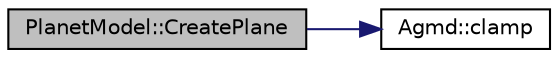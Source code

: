 digraph "PlanetModel::CreatePlane"
{
  edge [fontname="Helvetica",fontsize="10",labelfontname="Helvetica",labelfontsize="10"];
  node [fontname="Helvetica",fontsize="10",shape=record];
  rankdir="LR";
  Node1 [label="PlanetModel::CreatePlane",height=0.2,width=0.4,color="black", fillcolor="grey75", style="filled" fontcolor="black"];
  Node1 -> Node2 [color="midnightblue",fontsize="10",style="solid"];
  Node2 [label="Agmd::clamp",height=0.2,width=0.4,color="black", fillcolor="white", style="filled",URL="$namespace_agmd.html#a72d044b29b66f79f12c8c9671d8e2371"];
}
